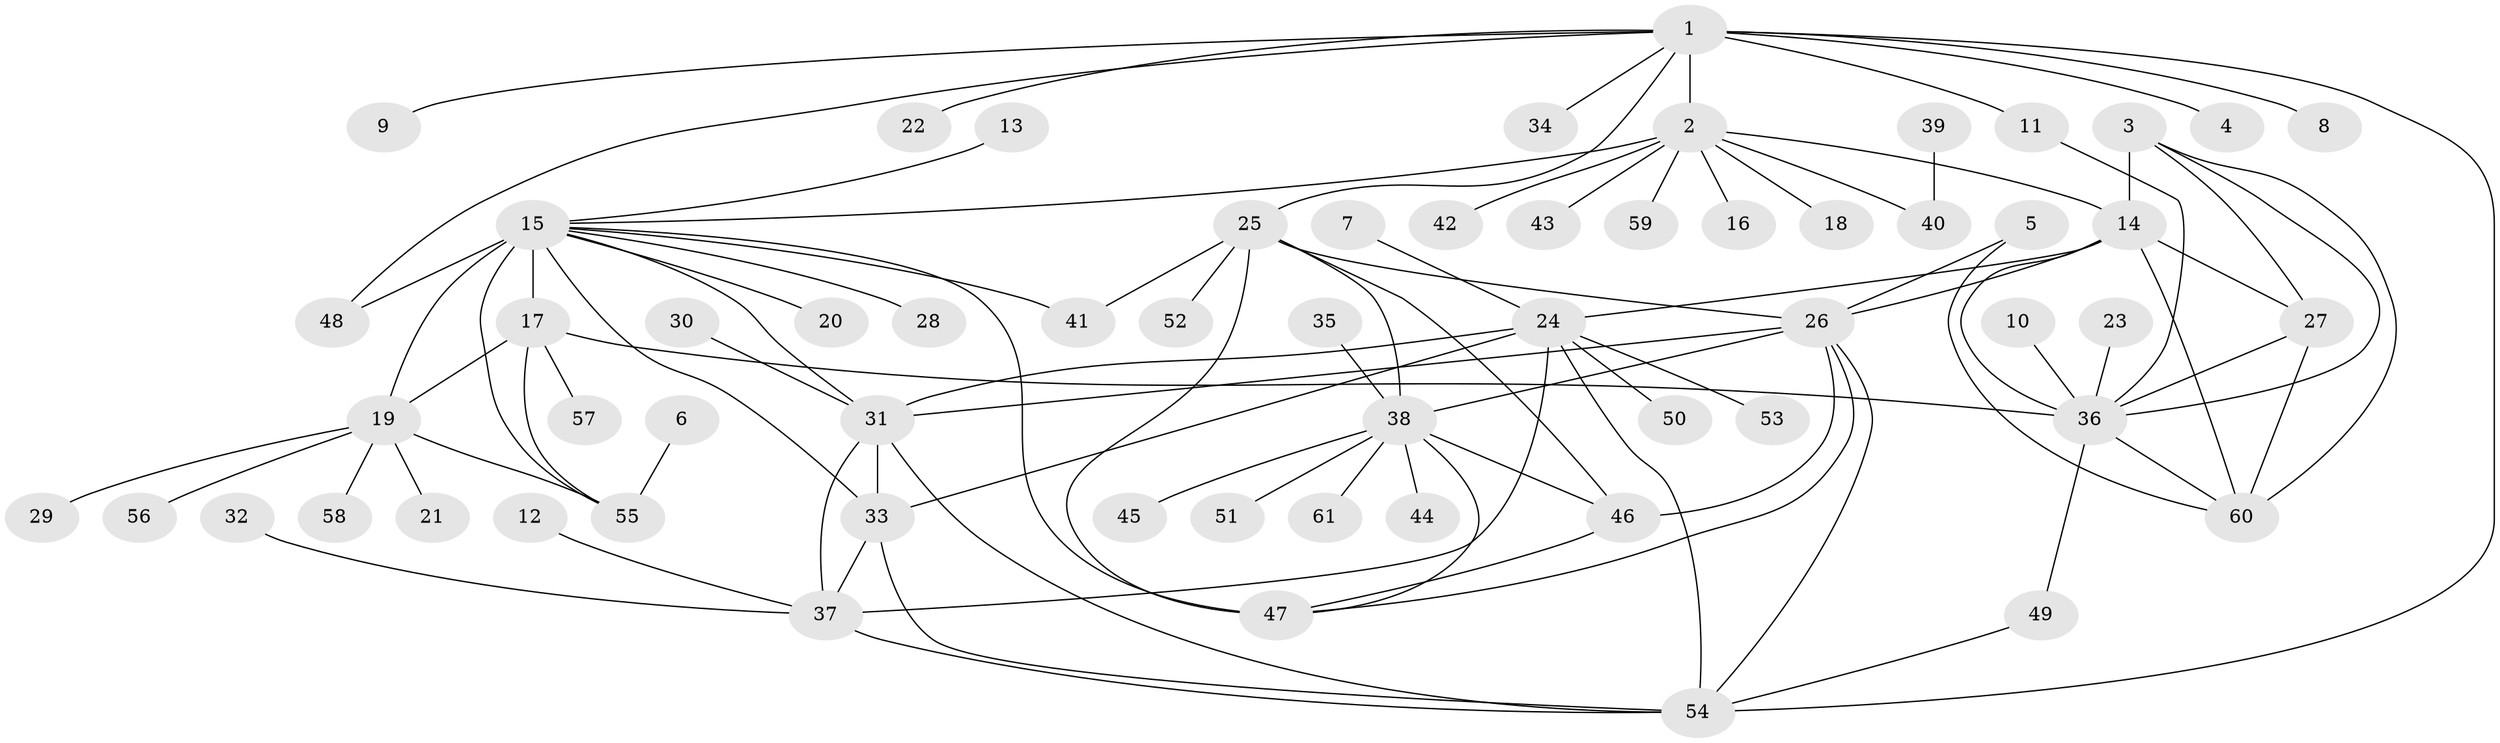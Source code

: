 // original degree distribution, {6: 0.02459016393442623, 7: 0.04918032786885246, 5: 0.01639344262295082, 8: 0.05737704918032787, 12: 0.03278688524590164, 9: 0.040983606557377046, 10: 0.02459016393442623, 1: 0.5901639344262295, 4: 0.01639344262295082, 2: 0.12295081967213115, 3: 0.02459016393442623}
// Generated by graph-tools (version 1.1) at 2025/50/03/09/25 03:50:30]
// undirected, 61 vertices, 94 edges
graph export_dot {
graph [start="1"]
  node [color=gray90,style=filled];
  1;
  2;
  3;
  4;
  5;
  6;
  7;
  8;
  9;
  10;
  11;
  12;
  13;
  14;
  15;
  16;
  17;
  18;
  19;
  20;
  21;
  22;
  23;
  24;
  25;
  26;
  27;
  28;
  29;
  30;
  31;
  32;
  33;
  34;
  35;
  36;
  37;
  38;
  39;
  40;
  41;
  42;
  43;
  44;
  45;
  46;
  47;
  48;
  49;
  50;
  51;
  52;
  53;
  54;
  55;
  56;
  57;
  58;
  59;
  60;
  61;
  1 -- 2 [weight=8.0];
  1 -- 4 [weight=1.0];
  1 -- 8 [weight=1.0];
  1 -- 9 [weight=1.0];
  1 -- 11 [weight=1.0];
  1 -- 22 [weight=1.0];
  1 -- 25 [weight=1.0];
  1 -- 34 [weight=1.0];
  1 -- 48 [weight=1.0];
  1 -- 54 [weight=1.0];
  2 -- 14 [weight=1.0];
  2 -- 15 [weight=1.0];
  2 -- 16 [weight=1.0];
  2 -- 18 [weight=1.0];
  2 -- 40 [weight=1.0];
  2 -- 42 [weight=1.0];
  2 -- 43 [weight=1.0];
  2 -- 59 [weight=1.0];
  3 -- 14 [weight=2.0];
  3 -- 27 [weight=1.0];
  3 -- 36 [weight=1.0];
  3 -- 60 [weight=1.0];
  5 -- 26 [weight=1.0];
  5 -- 60 [weight=1.0];
  6 -- 55 [weight=1.0];
  7 -- 24 [weight=1.0];
  10 -- 36 [weight=1.0];
  11 -- 36 [weight=1.0];
  12 -- 37 [weight=1.0];
  13 -- 15 [weight=1.0];
  14 -- 24 [weight=1.0];
  14 -- 26 [weight=1.0];
  14 -- 27 [weight=2.0];
  14 -- 36 [weight=2.0];
  14 -- 60 [weight=2.0];
  15 -- 17 [weight=3.0];
  15 -- 19 [weight=3.0];
  15 -- 20 [weight=1.0];
  15 -- 28 [weight=1.0];
  15 -- 31 [weight=1.0];
  15 -- 33 [weight=1.0];
  15 -- 41 [weight=1.0];
  15 -- 47 [weight=1.0];
  15 -- 48 [weight=1.0];
  15 -- 55 [weight=3.0];
  17 -- 19 [weight=1.0];
  17 -- 36 [weight=1.0];
  17 -- 55 [weight=1.0];
  17 -- 57 [weight=1.0];
  19 -- 21 [weight=1.0];
  19 -- 29 [weight=1.0];
  19 -- 55 [weight=1.0];
  19 -- 56 [weight=1.0];
  19 -- 58 [weight=1.0];
  23 -- 36 [weight=1.0];
  24 -- 31 [weight=2.0];
  24 -- 33 [weight=2.0];
  24 -- 37 [weight=2.0];
  24 -- 50 [weight=1.0];
  24 -- 53 [weight=1.0];
  24 -- 54 [weight=2.0];
  25 -- 26 [weight=2.0];
  25 -- 38 [weight=2.0];
  25 -- 41 [weight=1.0];
  25 -- 46 [weight=2.0];
  25 -- 47 [weight=2.0];
  25 -- 52 [weight=1.0];
  26 -- 31 [weight=1.0];
  26 -- 38 [weight=1.0];
  26 -- 46 [weight=1.0];
  26 -- 47 [weight=1.0];
  26 -- 54 [weight=1.0];
  27 -- 36 [weight=1.0];
  27 -- 60 [weight=1.0];
  30 -- 31 [weight=1.0];
  31 -- 33 [weight=1.0];
  31 -- 37 [weight=1.0];
  31 -- 54 [weight=1.0];
  32 -- 37 [weight=1.0];
  33 -- 37 [weight=1.0];
  33 -- 54 [weight=1.0];
  35 -- 38 [weight=1.0];
  36 -- 49 [weight=1.0];
  36 -- 60 [weight=1.0];
  37 -- 54 [weight=1.0];
  38 -- 44 [weight=1.0];
  38 -- 45 [weight=1.0];
  38 -- 46 [weight=1.0];
  38 -- 47 [weight=1.0];
  38 -- 51 [weight=1.0];
  38 -- 61 [weight=1.0];
  39 -- 40 [weight=1.0];
  46 -- 47 [weight=1.0];
  49 -- 54 [weight=1.0];
}
